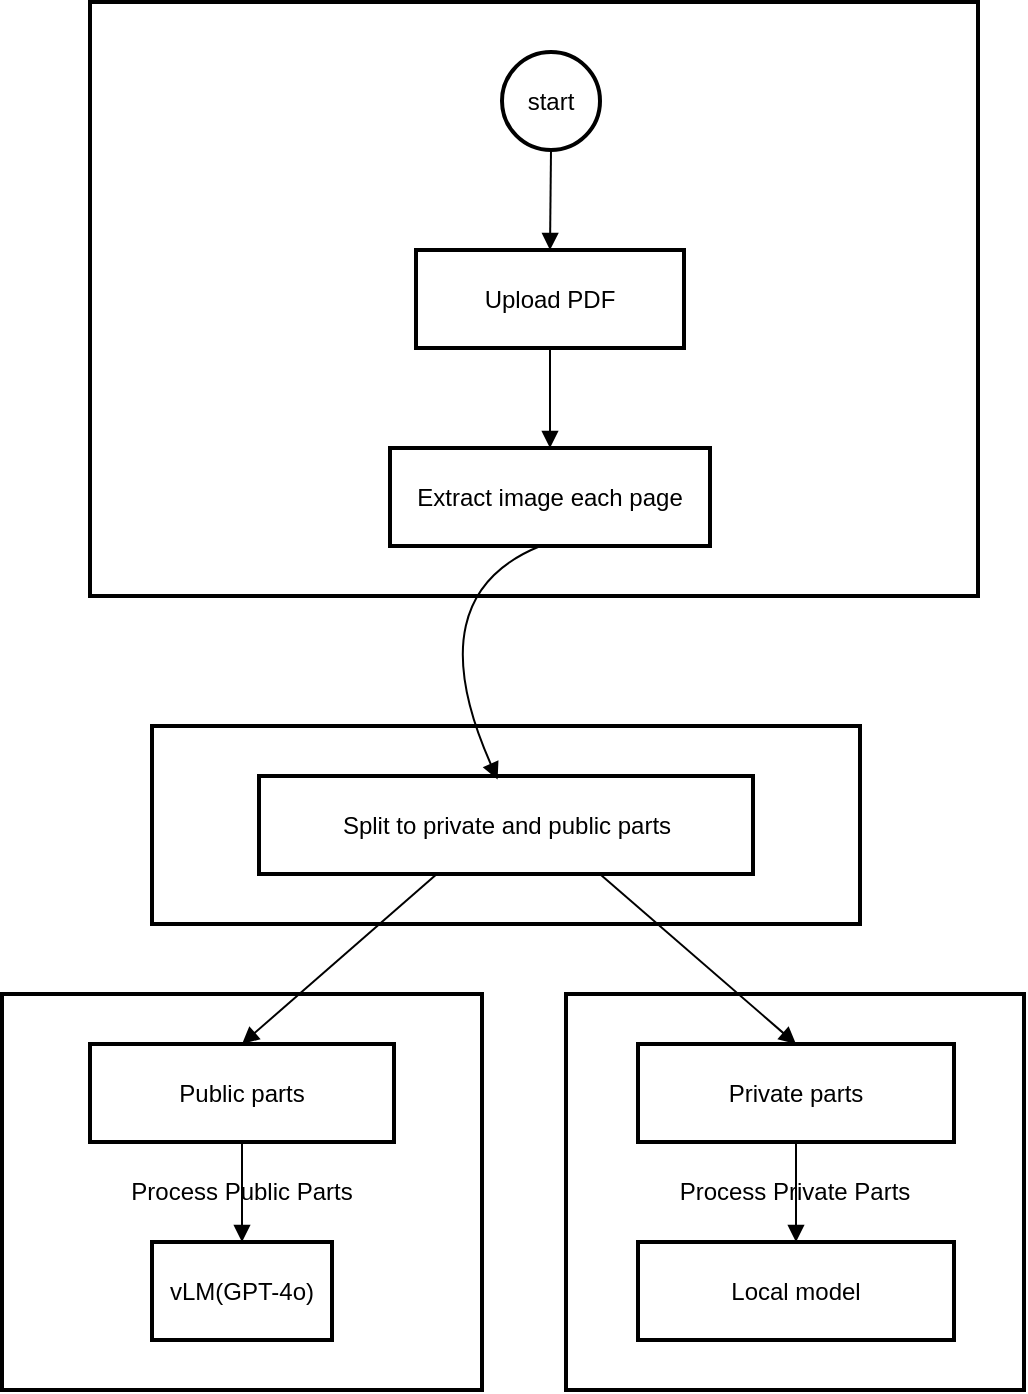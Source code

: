 <mxfile version="24.8.3">
  <diagram name="Page-1" id="cTe13OKsAUf-0d3hyrjI">
    <mxGraphModel dx="989" dy="626" grid="1" gridSize="10" guides="1" tooltips="1" connect="1" arrows="1" fold="1" page="1" pageScale="1" pageWidth="850" pageHeight="1100" math="0" shadow="0">
      <root>
        <mxCell id="0" />
        <mxCell id="1" parent="0" />
        <mxCell id="2" value="Process Public Parts" style="whiteSpace=wrap;strokeWidth=2;" parent="1" vertex="1">
          <mxGeometry x="30" y="504" width="240" height="198" as="geometry" />
        </mxCell>
        <mxCell id="3" value="Process Private Parts" style="whiteSpace=wrap;strokeWidth=2;" parent="1" vertex="1">
          <mxGeometry x="312" y="504" width="229" height="198" as="geometry" />
        </mxCell>
        <mxCell id="4" value="Split Image" style="whiteSpace=wrap;strokeWidth=2;" parent="1" vertex="1">
          <mxGeometry x="105" y="370" width="354" height="99" as="geometry" />
        </mxCell>
        <mxCell id="5" value="Extract Image" style="whiteSpace=wrap;strokeWidth=2;" parent="1" vertex="1">
          <mxGeometry x="74" y="8" width="444" height="297" as="geometry" />
        </mxCell>
        <mxCell id="6" value="start" style="ellipse;aspect=fixed;strokeWidth=2;whiteSpace=wrap;" parent="1" vertex="1">
          <mxGeometry x="280" y="33" width="49" height="49" as="geometry" />
        </mxCell>
        <mxCell id="7" value="Upload PDF" style="whiteSpace=wrap;strokeWidth=2;" parent="1" vertex="1">
          <mxGeometry x="237" y="132" width="134" height="49" as="geometry" />
        </mxCell>
        <mxCell id="8" value="Extract image each page" style="whiteSpace=wrap;strokeWidth=2;" parent="1" vertex="1">
          <mxGeometry x="224" y="231" width="160" height="49" as="geometry" />
        </mxCell>
        <mxCell id="9" value="Split to private and public parts" style="whiteSpace=wrap;strokeWidth=2;" parent="1" vertex="1">
          <mxGeometry x="158.5" y="395" width="247" height="49" as="geometry" />
        </mxCell>
        <mxCell id="10" value="Private parts" style="whiteSpace=wrap;strokeWidth=2;" parent="1" vertex="1">
          <mxGeometry x="348" y="529" width="158" height="49" as="geometry" />
        </mxCell>
        <mxCell id="11" value="Local model" style="whiteSpace=wrap;strokeWidth=2;" parent="1" vertex="1">
          <mxGeometry x="348" y="628" width="158" height="49" as="geometry" />
        </mxCell>
        <mxCell id="12" value="Public parts" style="whiteSpace=wrap;strokeWidth=2;" parent="1" vertex="1">
          <mxGeometry x="74" y="529" width="152" height="49" as="geometry" />
        </mxCell>
        <mxCell id="13" value="vLM(GPT-4o)" style="whiteSpace=wrap;strokeWidth=2;" parent="1" vertex="1">
          <mxGeometry x="105" y="628" width="90" height="49" as="geometry" />
        </mxCell>
        <mxCell id="14" value="" style="curved=1;startArrow=none;endArrow=block;exitX=0.49;exitY=1;entryX=0.5;entryY=0;" parent="1" source="6" target="7" edge="1">
          <mxGeometry relative="1" as="geometry">
            <Array as="points" />
          </mxGeometry>
        </mxCell>
        <mxCell id="15" value="" style="curved=1;startArrow=none;endArrow=block;exitX=0.5;exitY=1;entryX=0.5;entryY=0;" parent="1" source="7" target="8" edge="1">
          <mxGeometry relative="1" as="geometry">
            <Array as="points" />
          </mxGeometry>
        </mxCell>
        <mxCell id="16" value="" style="curved=1;startArrow=none;endArrow=block;exitX=0.12;exitY=1;entryX=0.483;entryY=0.036;entryDx=0;entryDy=0;entryPerimeter=0;" parent="1" target="9" edge="1">
          <mxGeometry relative="1" as="geometry">
            <Array as="points">
              <mxPoint x="237" y="305" />
            </Array>
            <mxPoint x="299.2" y="280.0" as="sourcePoint" />
            <mxPoint x="338" y="395.0" as="targetPoint" />
          </mxGeometry>
        </mxCell>
        <mxCell id="17" value="" style="curved=1;startArrow=none;endArrow=block;exitX=0.69;exitY=1;entryX=0.5;entryY=0;exitDx=0;exitDy=0;entryDx=0;entryDy=0;" parent="1" source="9" target="10" edge="1">
          <mxGeometry relative="1" as="geometry" />
        </mxCell>
        <mxCell id="18" value="" style="curved=1;startArrow=none;endArrow=block;exitX=0.5;exitY=1;entryX=0.5;entryY=0;" parent="1" source="10" target="11" edge="1">
          <mxGeometry relative="1" as="geometry">
            <Array as="points" />
          </mxGeometry>
        </mxCell>
        <mxCell id="19" value="" style="curved=1;startArrow=none;endArrow=block;exitX=0.36;exitY=1;entryX=0.5;entryY=0;entryDx=0;entryDy=0;" parent="1" source="9" target="12" edge="1">
          <mxGeometry relative="1" as="geometry" />
        </mxCell>
        <mxCell id="20" value="" style="curved=1;startArrow=none;endArrow=block;exitX=0.5;exitY=1;entryX=0.5;entryY=0;" parent="1" source="12" target="13" edge="1">
          <mxGeometry relative="1" as="geometry">
            <Array as="points" />
          </mxGeometry>
        </mxCell>
      </root>
    </mxGraphModel>
  </diagram>
</mxfile>
